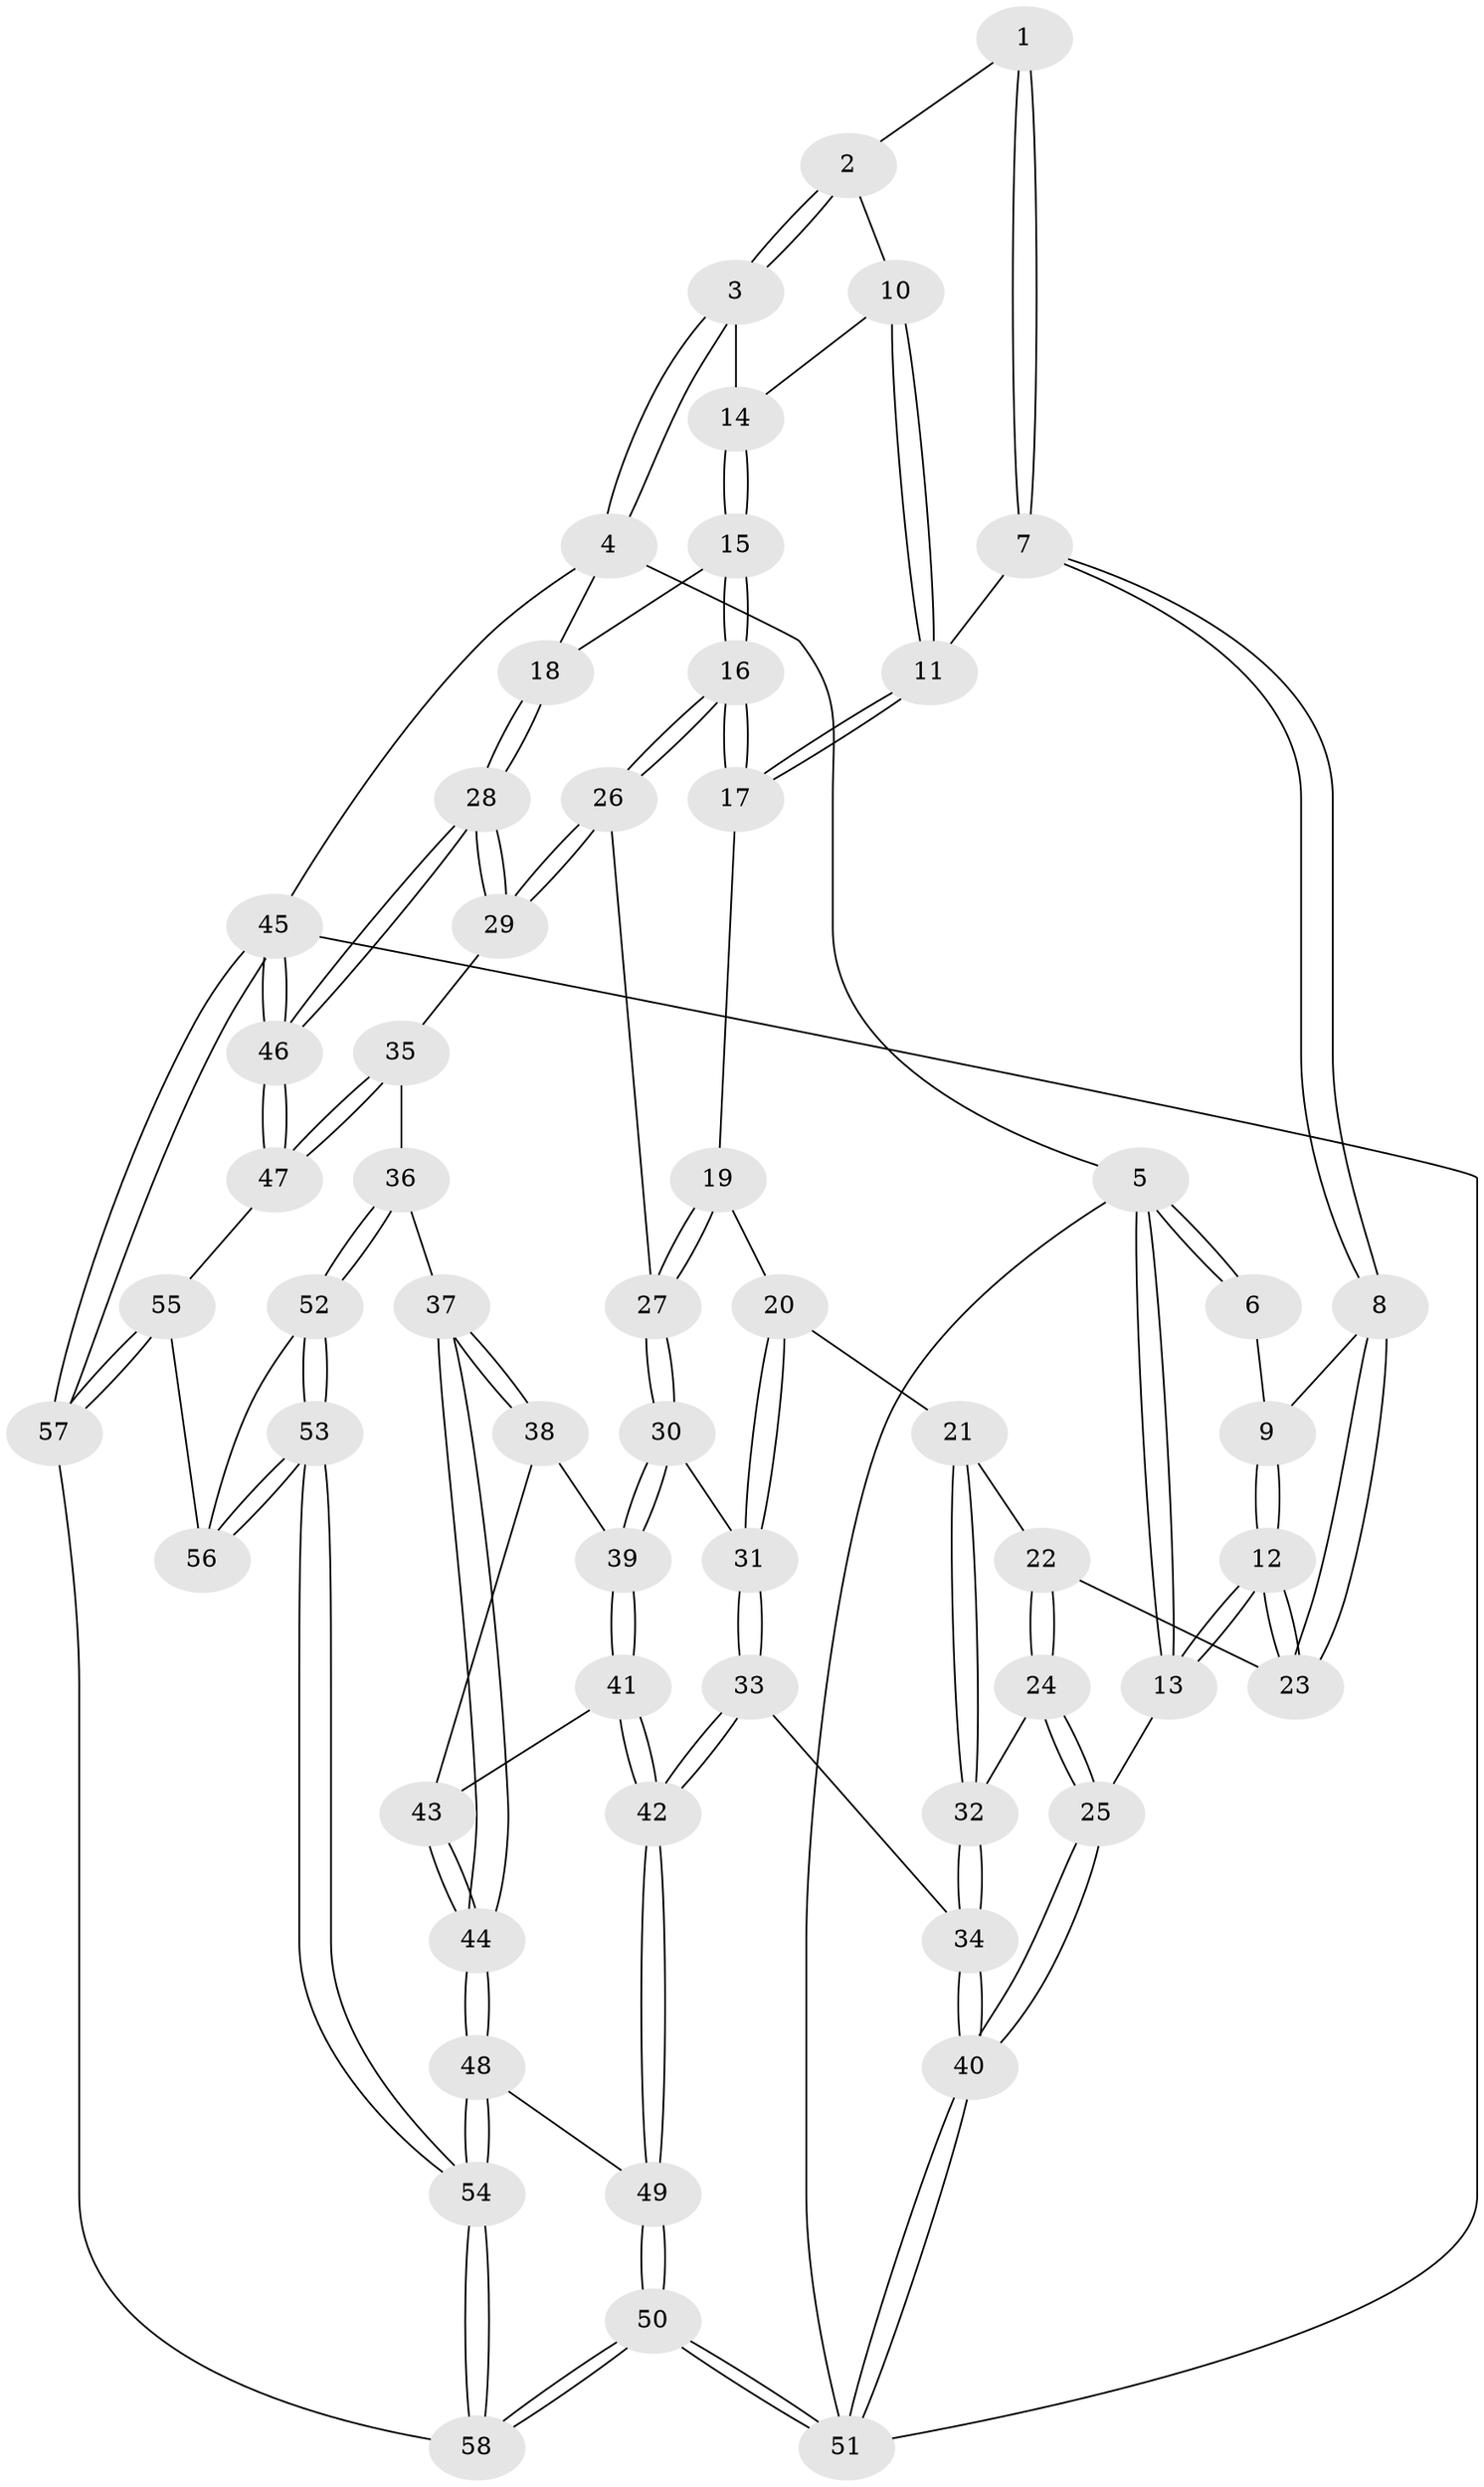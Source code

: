 // Generated by graph-tools (version 1.1) at 2025/00/03/09/25 05:00:46]
// undirected, 58 vertices, 142 edges
graph export_dot {
graph [start="1"]
  node [color=gray90,style=filled];
  1 [pos="+0.22550121153324293+0"];
  2 [pos="+0.43510735156843694+0"];
  3 [pos="+1+0"];
  4 [pos="+1+0"];
  5 [pos="+0+0"];
  6 [pos="+0.09010392135964626+0"];
  7 [pos="+0.2857546725930812+0.2132727957904036"];
  8 [pos="+0.160864177120335+0.2755095147870927"];
  9 [pos="+0.10633295746286137+0.07635714273417861"];
  10 [pos="+0.5177010056663961+0.10699331238663176"];
  11 [pos="+0.3593935924618155+0.2351554615327204"];
  12 [pos="+0+0.27683500654298865"];
  13 [pos="+0+0.27567139829569537"];
  14 [pos="+0.7332369202072045+0.17416435305937594"];
  15 [pos="+0.7184208899329106+0.3893315906409013"];
  16 [pos="+0.7121762675110059+0.4001382715746278"];
  17 [pos="+0.41443486091536275+0.32388078995821473"];
  18 [pos="+1+0.3587411900221227"];
  19 [pos="+0.35855394559963594+0.49937930233673045"];
  20 [pos="+0.3096034588616778+0.5215852605070902"];
  21 [pos="+0.22442566726731222+0.5232156434618349"];
  22 [pos="+0.1515197342341835+0.31711481557719046"];
  23 [pos="+0.14401091466207266+0.28830560973785985"];
  24 [pos="+0+0.6084863079050581"];
  25 [pos="+0+0.6361655106143406"];
  26 [pos="+0.7055115711672929+0.5034176429052035"];
  27 [pos="+0.531722638777131+0.5810307403691969"];
  28 [pos="+1+0.6838058256855131"];
  29 [pos="+0.7415135101125677+0.5578584694904171"];
  30 [pos="+0.487937015518418+0.6790317470609775"];
  31 [pos="+0.35973487011062383+0.6821600888719781"];
  32 [pos="+0.1646575206021427+0.587907203099496"];
  33 [pos="+0.28155421814677417+0.7732033150357182"];
  34 [pos="+0.2327161482099119+0.7450432547094684"];
  35 [pos="+0.7190715677249792+0.7302121745389749"];
  36 [pos="+0.6685696231906934+0.7877149147261459"];
  37 [pos="+0.6022973990762944+0.8027011327608845"];
  38 [pos="+0.5361269829587216+0.7526413775802028"];
  39 [pos="+0.48949716680388183+0.688719655190173"];
  40 [pos="+0+0.9950468419855989"];
  41 [pos="+0.4097231129816456+0.8103447459270582"];
  42 [pos="+0.33080894261024857+0.8734389383678528"];
  43 [pos="+0.48623175722266265+0.8154885124524349"];
  44 [pos="+0.5372403379693099+0.9132210869837203"];
  45 [pos="+1+1"];
  46 [pos="+1+0.8770861137141619"];
  47 [pos="+0.8841580677343979+0.8661767102142358"];
  48 [pos="+0.5318933863411408+0.9287881095156879"];
  49 [pos="+0.33100243501750526+0.8794961900747059"];
  50 [pos="+0.10962571094783663+1"];
  51 [pos="+0+1"];
  52 [pos="+0.6795179660821846+0.8232098096412502"];
  53 [pos="+0.6113295452865646+0.9641693492856934"];
  54 [pos="+0.5662260868229873+1"];
  55 [pos="+0.7691005221866095+0.9366314539795165"];
  56 [pos="+0.7177984758751195+0.9032093666485318"];
  57 [pos="+0.6995636623824879+1"];
  58 [pos="+0.5941282382362927+1"];
  1 -- 2;
  1 -- 7;
  1 -- 7;
  2 -- 3;
  2 -- 3;
  2 -- 10;
  3 -- 4;
  3 -- 4;
  3 -- 14;
  4 -- 5;
  4 -- 18;
  4 -- 45;
  5 -- 6;
  5 -- 6;
  5 -- 13;
  5 -- 13;
  5 -- 51;
  6 -- 9;
  7 -- 8;
  7 -- 8;
  7 -- 11;
  8 -- 9;
  8 -- 23;
  8 -- 23;
  9 -- 12;
  9 -- 12;
  10 -- 11;
  10 -- 11;
  10 -- 14;
  11 -- 17;
  11 -- 17;
  12 -- 13;
  12 -- 13;
  12 -- 23;
  12 -- 23;
  13 -- 25;
  14 -- 15;
  14 -- 15;
  15 -- 16;
  15 -- 16;
  15 -- 18;
  16 -- 17;
  16 -- 17;
  16 -- 26;
  16 -- 26;
  17 -- 19;
  18 -- 28;
  18 -- 28;
  19 -- 20;
  19 -- 27;
  19 -- 27;
  20 -- 21;
  20 -- 31;
  20 -- 31;
  21 -- 22;
  21 -- 32;
  21 -- 32;
  22 -- 23;
  22 -- 24;
  22 -- 24;
  24 -- 25;
  24 -- 25;
  24 -- 32;
  25 -- 40;
  25 -- 40;
  26 -- 27;
  26 -- 29;
  26 -- 29;
  27 -- 30;
  27 -- 30;
  28 -- 29;
  28 -- 29;
  28 -- 46;
  28 -- 46;
  29 -- 35;
  30 -- 31;
  30 -- 39;
  30 -- 39;
  31 -- 33;
  31 -- 33;
  32 -- 34;
  32 -- 34;
  33 -- 34;
  33 -- 42;
  33 -- 42;
  34 -- 40;
  34 -- 40;
  35 -- 36;
  35 -- 47;
  35 -- 47;
  36 -- 37;
  36 -- 52;
  36 -- 52;
  37 -- 38;
  37 -- 38;
  37 -- 44;
  37 -- 44;
  38 -- 39;
  38 -- 43;
  39 -- 41;
  39 -- 41;
  40 -- 51;
  40 -- 51;
  41 -- 42;
  41 -- 42;
  41 -- 43;
  42 -- 49;
  42 -- 49;
  43 -- 44;
  43 -- 44;
  44 -- 48;
  44 -- 48;
  45 -- 46;
  45 -- 46;
  45 -- 57;
  45 -- 57;
  45 -- 51;
  46 -- 47;
  46 -- 47;
  47 -- 55;
  48 -- 49;
  48 -- 54;
  48 -- 54;
  49 -- 50;
  49 -- 50;
  50 -- 51;
  50 -- 51;
  50 -- 58;
  50 -- 58;
  52 -- 53;
  52 -- 53;
  52 -- 56;
  53 -- 54;
  53 -- 54;
  53 -- 56;
  53 -- 56;
  54 -- 58;
  54 -- 58;
  55 -- 56;
  55 -- 57;
  55 -- 57;
  57 -- 58;
}
